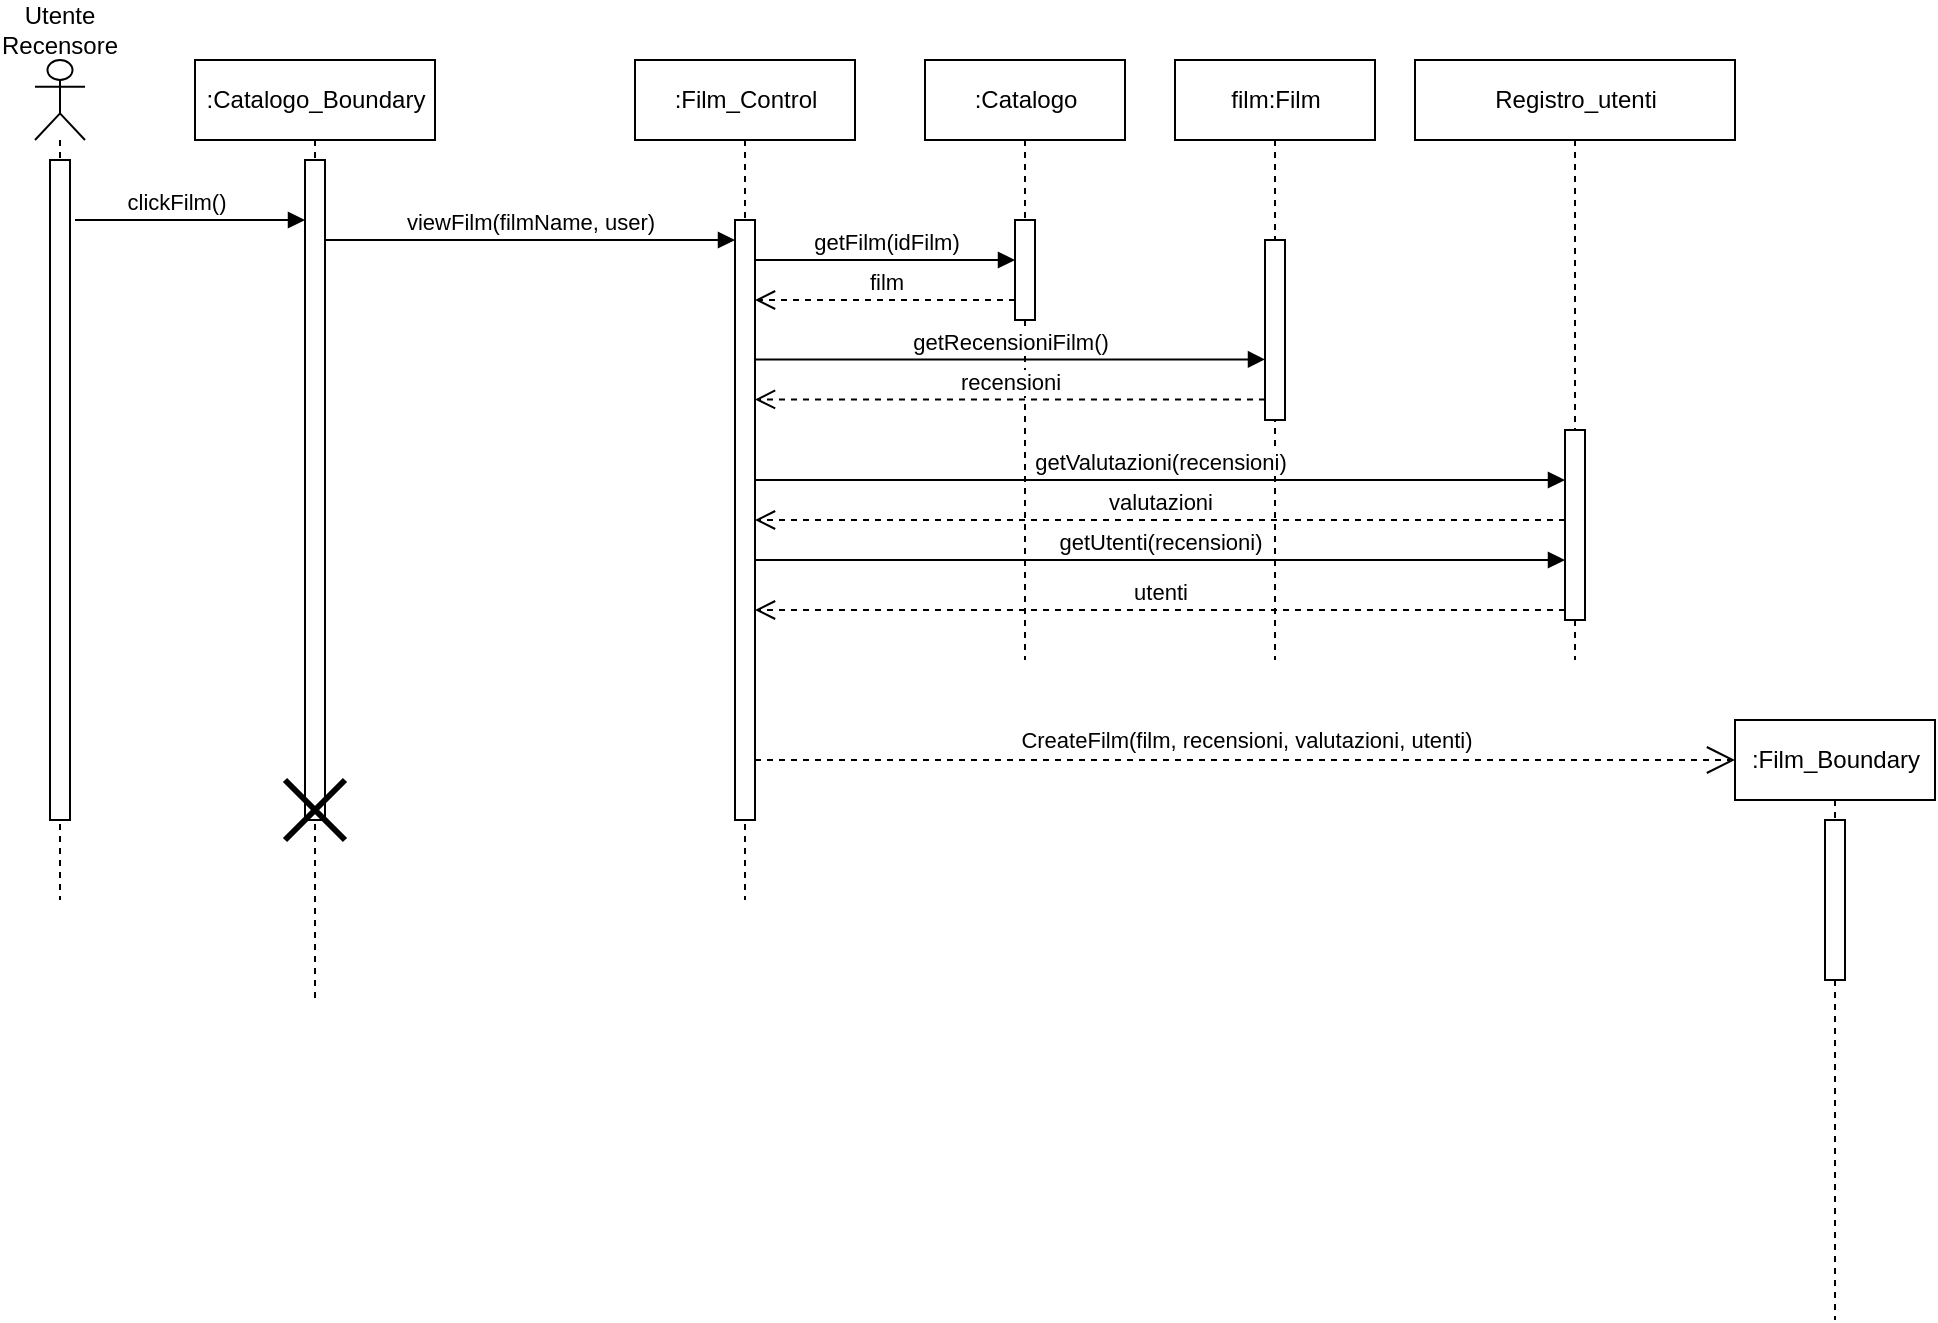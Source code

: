 <mxfile version="26.0.4">
  <diagram name="Page-1" id="zOEEpCLVx3BSE4MT3N1Z">
    <mxGraphModel dx="1020" dy="496" grid="1" gridSize="10" guides="1" tooltips="1" connect="1" arrows="1" fold="1" page="1" pageScale="1" pageWidth="827" pageHeight="1169" math="0" shadow="0">
      <root>
        <mxCell id="0" />
        <mxCell id="1" parent="0" />
        <mxCell id="8Ej33cnu8C2wVYuQZI-p-23" value="" style="shape=umlLifeline;perimeter=lifelinePerimeter;whiteSpace=wrap;html=1;container=1;dropTarget=0;collapsible=0;recursiveResize=0;outlineConnect=0;portConstraint=eastwest;newEdgeStyle={&quot;curved&quot;:0,&quot;rounded&quot;:0};participant=umlActor;" parent="1" vertex="1">
          <mxGeometry x="657.5" y="880" width="25" height="420" as="geometry" />
        </mxCell>
        <mxCell id="8Ej33cnu8C2wVYuQZI-p-24" value="" style="html=1;points=[[0,0,0,0,5],[0,1,0,0,-5],[1,0,0,0,5],[1,1,0,0,-5]];perimeter=orthogonalPerimeter;outlineConnect=0;targetShapes=umlLifeline;portConstraint=eastwest;newEdgeStyle={&quot;curved&quot;:0,&quot;rounded&quot;:0};" parent="8Ej33cnu8C2wVYuQZI-p-23" vertex="1">
          <mxGeometry x="7.5" y="50" width="10" height="330" as="geometry" />
        </mxCell>
        <mxCell id="8Ej33cnu8C2wVYuQZI-p-25" value="film:Film" style="shape=umlLifeline;perimeter=lifelinePerimeter;whiteSpace=wrap;html=1;container=1;dropTarget=0;collapsible=0;recursiveResize=0;outlineConnect=0;portConstraint=eastwest;newEdgeStyle={&quot;curved&quot;:0,&quot;rounded&quot;:0};" parent="1" vertex="1">
          <mxGeometry x="1227.5" y="880" width="100" height="300" as="geometry" />
        </mxCell>
        <mxCell id="8Ej33cnu8C2wVYuQZI-p-26" value="" style="html=1;points=[[0,0,0,0,5],[0,1,0,0,-5],[1,0,0,0,5],[1,1,0,0,-5]];perimeter=orthogonalPerimeter;outlineConnect=0;targetShapes=umlLifeline;portConstraint=eastwest;newEdgeStyle={&quot;curved&quot;:0,&quot;rounded&quot;:0};" parent="8Ej33cnu8C2wVYuQZI-p-25" vertex="1">
          <mxGeometry x="45" y="90" width="10" height="90" as="geometry" />
        </mxCell>
        <mxCell id="8Ej33cnu8C2wVYuQZI-p-27" value=":Film_Control" style="shape=umlLifeline;perimeter=lifelinePerimeter;whiteSpace=wrap;html=1;container=1;dropTarget=0;collapsible=0;recursiveResize=0;outlineConnect=0;portConstraint=eastwest;newEdgeStyle={&quot;curved&quot;:0,&quot;rounded&quot;:0};" parent="1" vertex="1">
          <mxGeometry x="957.5" y="880" width="110" height="420" as="geometry" />
        </mxCell>
        <mxCell id="8Ej33cnu8C2wVYuQZI-p-28" value="" style="html=1;points=[[0,0,0,0,5],[0,1,0,0,-5],[1,0,0,0,5],[1,1,0,0,-5]];perimeter=orthogonalPerimeter;outlineConnect=0;targetShapes=umlLifeline;portConstraint=eastwest;newEdgeStyle={&quot;curved&quot;:0,&quot;rounded&quot;:0};" parent="8Ej33cnu8C2wVYuQZI-p-27" vertex="1">
          <mxGeometry x="50" y="80" width="10" height="300" as="geometry" />
        </mxCell>
        <mxCell id="8Ej33cnu8C2wVYuQZI-p-29" value=":Catalogo_Boundary" style="shape=umlLifeline;perimeter=lifelinePerimeter;whiteSpace=wrap;html=1;container=1;dropTarget=0;collapsible=0;recursiveResize=0;outlineConnect=0;portConstraint=eastwest;newEdgeStyle={&quot;curved&quot;:0,&quot;rounded&quot;:0};" parent="1" vertex="1">
          <mxGeometry x="737.5" y="880" width="120" height="470" as="geometry" />
        </mxCell>
        <mxCell id="8Ej33cnu8C2wVYuQZI-p-30" value="" style="html=1;points=[[0,0,0,0,5],[0,1,0,0,-5],[1,0,0,0,5],[1,1,0,0,-5]];perimeter=orthogonalPerimeter;outlineConnect=0;targetShapes=umlLifeline;portConstraint=eastwest;newEdgeStyle={&quot;curved&quot;:0,&quot;rounded&quot;:0};" parent="8Ej33cnu8C2wVYuQZI-p-29" vertex="1">
          <mxGeometry x="55" y="50" width="10" height="330" as="geometry" />
        </mxCell>
        <mxCell id="8Ej33cnu8C2wVYuQZI-p-31" value="" style="shape=umlDestroy;whiteSpace=wrap;html=1;strokeWidth=3;targetShapes=umlLifeline;" parent="8Ej33cnu8C2wVYuQZI-p-29" vertex="1">
          <mxGeometry x="45" y="360" width="30" height="30" as="geometry" />
        </mxCell>
        <mxCell id="8Ej33cnu8C2wVYuQZI-p-32" value="clickFilm()" style="html=1;verticalAlign=bottom;endArrow=block;curved=0;rounded=0;" parent="1" target="8Ej33cnu8C2wVYuQZI-p-30" edge="1">
          <mxGeometry x="-0.13" width="80" relative="1" as="geometry">
            <mxPoint x="677.5" y="960" as="sourcePoint" />
            <mxPoint x="757.5" y="960" as="targetPoint" />
            <mxPoint as="offset" />
          </mxGeometry>
        </mxCell>
        <mxCell id="8Ej33cnu8C2wVYuQZI-p-33" value="viewFilm(filmName, user)" style="html=1;verticalAlign=bottom;endArrow=block;curved=0;rounded=0;" parent="1" source="8Ej33cnu8C2wVYuQZI-p-30" target="8Ej33cnu8C2wVYuQZI-p-28" edge="1">
          <mxGeometry width="80" relative="1" as="geometry">
            <mxPoint x="827.5" y="970" as="sourcePoint" />
            <mxPoint x="897.5" y="960" as="targetPoint" />
            <Array as="points">
              <mxPoint x="847.5" y="970" />
            </Array>
          </mxGeometry>
        </mxCell>
        <mxCell id="8Ej33cnu8C2wVYuQZI-p-34" value=":Catalogo" style="shape=umlLifeline;perimeter=lifelinePerimeter;whiteSpace=wrap;html=1;container=1;dropTarget=0;collapsible=0;recursiveResize=0;outlineConnect=0;portConstraint=eastwest;newEdgeStyle={&quot;curved&quot;:0,&quot;rounded&quot;:0};" parent="1" vertex="1">
          <mxGeometry x="1102.5" y="880" width="100" height="300" as="geometry" />
        </mxCell>
        <mxCell id="8Ej33cnu8C2wVYuQZI-p-35" value="" style="html=1;points=[[0,0,0,0,5],[0,1,0,0,-5],[1,0,0,0,5],[1,1,0,0,-5]];perimeter=orthogonalPerimeter;outlineConnect=0;targetShapes=umlLifeline;portConstraint=eastwest;newEdgeStyle={&quot;curved&quot;:0,&quot;rounded&quot;:0};" parent="8Ej33cnu8C2wVYuQZI-p-34" vertex="1">
          <mxGeometry x="45" y="80" width="10" height="50" as="geometry" />
        </mxCell>
        <mxCell id="8Ej33cnu8C2wVYuQZI-p-36" value="getFilm(idFilm)" style="html=1;verticalAlign=bottom;endArrow=block;curved=0;rounded=0;" parent="1" target="8Ej33cnu8C2wVYuQZI-p-35" edge="1">
          <mxGeometry width="80" relative="1" as="geometry">
            <mxPoint x="1017.5" y="980" as="sourcePoint" />
            <mxPoint x="1142.5" y="980" as="targetPoint" />
          </mxGeometry>
        </mxCell>
        <mxCell id="8Ej33cnu8C2wVYuQZI-p-37" value="film" style="html=1;verticalAlign=bottom;endArrow=open;dashed=1;endSize=8;curved=0;rounded=0;" parent="1" source="8Ej33cnu8C2wVYuQZI-p-35" edge="1">
          <mxGeometry relative="1" as="geometry">
            <mxPoint x="1162.5" y="1000" as="sourcePoint" />
            <mxPoint x="1017.5" y="1000" as="targetPoint" />
          </mxGeometry>
        </mxCell>
        <mxCell id="8Ej33cnu8C2wVYuQZI-p-38" value="getRecensioniFilm()" style="html=1;verticalAlign=bottom;endArrow=block;curved=0;rounded=0;" parent="1" target="8Ej33cnu8C2wVYuQZI-p-26" edge="1">
          <mxGeometry width="80" relative="1" as="geometry">
            <mxPoint x="1017.5" y="1029.72" as="sourcePoint" />
            <mxPoint x="1162.5" y="1029.72" as="targetPoint" />
          </mxGeometry>
        </mxCell>
        <mxCell id="8Ej33cnu8C2wVYuQZI-p-39" value="recensioni" style="html=1;verticalAlign=bottom;endArrow=open;dashed=1;endSize=8;curved=0;rounded=0;" parent="1" edge="1">
          <mxGeometry relative="1" as="geometry">
            <mxPoint x="1272.5" y="1049.72" as="sourcePoint" />
            <mxPoint x="1017.5" y="1049.72" as="targetPoint" />
          </mxGeometry>
        </mxCell>
        <mxCell id="8Ej33cnu8C2wVYuQZI-p-40" value=":Film_Boundary" style="shape=umlLifeline;perimeter=lifelinePerimeter;whiteSpace=wrap;html=1;container=1;dropTarget=0;collapsible=0;recursiveResize=0;outlineConnect=0;portConstraint=eastwest;newEdgeStyle={&quot;curved&quot;:0,&quot;rounded&quot;:0};" parent="1" vertex="1">
          <mxGeometry x="1507.5" y="1210" width="100" height="300" as="geometry" />
        </mxCell>
        <mxCell id="8Ej33cnu8C2wVYuQZI-p-41" value="" style="html=1;points=[[0,0,0,0,5],[0,1,0,0,-5],[1,0,0,0,5],[1,1,0,0,-5]];perimeter=orthogonalPerimeter;outlineConnect=0;targetShapes=umlLifeline;portConstraint=eastwest;newEdgeStyle={&quot;curved&quot;:0,&quot;rounded&quot;:0};" parent="8Ej33cnu8C2wVYuQZI-p-40" vertex="1">
          <mxGeometry x="45" y="50" width="10" height="80" as="geometry" />
        </mxCell>
        <mxCell id="8Ej33cnu8C2wVYuQZI-p-42" value="CreateFilm(film, recensioni, valutazioni, utenti)" style="endArrow=open;endSize=12;dashed=1;html=1;rounded=0;" parent="1" source="8Ej33cnu8C2wVYuQZI-p-28" edge="1">
          <mxGeometry y="10" width="160" relative="1" as="geometry">
            <mxPoint x="1027.5" y="1230" as="sourcePoint" />
            <mxPoint x="1507.5" y="1230" as="targetPoint" />
            <mxPoint as="offset" />
          </mxGeometry>
        </mxCell>
        <mxCell id="8Ej33cnu8C2wVYuQZI-p-43" value="Utente&lt;br&gt;Recensore" style="text;html=1;align=center;verticalAlign=middle;whiteSpace=wrap;rounded=0;" parent="1" vertex="1">
          <mxGeometry x="640" y="850" width="60" height="30" as="geometry" />
        </mxCell>
        <mxCell id="8Ej33cnu8C2wVYuQZI-p-44" value="Registro_utenti" style="shape=umlLifeline;perimeter=lifelinePerimeter;whiteSpace=wrap;html=1;container=1;dropTarget=0;collapsible=0;recursiveResize=0;outlineConnect=0;portConstraint=eastwest;newEdgeStyle={&quot;curved&quot;:0,&quot;rounded&quot;:0};" parent="1" vertex="1">
          <mxGeometry x="1347.5" y="880" width="160" height="300" as="geometry" />
        </mxCell>
        <mxCell id="8Ej33cnu8C2wVYuQZI-p-45" value="" style="html=1;points=[[0,0,0,0,5],[0,1,0,0,-5],[1,0,0,0,5],[1,1,0,0,-5]];perimeter=orthogonalPerimeter;outlineConnect=0;targetShapes=umlLifeline;portConstraint=eastwest;newEdgeStyle={&quot;curved&quot;:0,&quot;rounded&quot;:0};" parent="8Ej33cnu8C2wVYuQZI-p-44" vertex="1">
          <mxGeometry x="75" y="185" width="10" height="95" as="geometry" />
        </mxCell>
        <mxCell id="8Ej33cnu8C2wVYuQZI-p-46" value="getValutazioni(recensioni)" style="html=1;verticalAlign=bottom;endArrow=block;curved=0;rounded=0;" parent="1" source="8Ej33cnu8C2wVYuQZI-p-28" target="8Ej33cnu8C2wVYuQZI-p-45" edge="1">
          <mxGeometry width="80" relative="1" as="geometry">
            <mxPoint x="1347.5" y="1130" as="sourcePoint" />
            <mxPoint x="1427.5" y="1130" as="targetPoint" />
            <Array as="points">
              <mxPoint x="1367.5" y="1090" />
            </Array>
          </mxGeometry>
        </mxCell>
        <mxCell id="8Ej33cnu8C2wVYuQZI-p-47" value="valutazioni" style="html=1;verticalAlign=bottom;endArrow=open;dashed=1;endSize=8;curved=0;rounded=0;" parent="1" edge="1">
          <mxGeometry relative="1" as="geometry">
            <mxPoint x="1422.5" y="1110" as="sourcePoint" />
            <mxPoint x="1017.5" y="1110" as="targetPoint" />
          </mxGeometry>
        </mxCell>
        <mxCell id="JEt4PcqGKJwsZ4QD6eUB-2" value="getUtenti(recensioni)" style="html=1;verticalAlign=bottom;endArrow=block;curved=0;rounded=0;" edge="1" parent="1">
          <mxGeometry width="80" relative="1" as="geometry">
            <mxPoint x="1017.5" y="1130" as="sourcePoint" />
            <mxPoint x="1422.5" y="1130" as="targetPoint" />
          </mxGeometry>
        </mxCell>
        <mxCell id="JEt4PcqGKJwsZ4QD6eUB-3" value="utenti" style="html=1;verticalAlign=bottom;endArrow=open;dashed=1;endSize=8;curved=0;rounded=0;exitX=0;exitY=1;exitDx=0;exitDy=-5;exitPerimeter=0;" edge="1" parent="1" source="8Ej33cnu8C2wVYuQZI-p-45" target="8Ej33cnu8C2wVYuQZI-p-28">
          <mxGeometry relative="1" as="geometry">
            <mxPoint x="1350" y="1110" as="sourcePoint" />
            <mxPoint x="1270" y="1110" as="targetPoint" />
          </mxGeometry>
        </mxCell>
      </root>
    </mxGraphModel>
  </diagram>
</mxfile>
